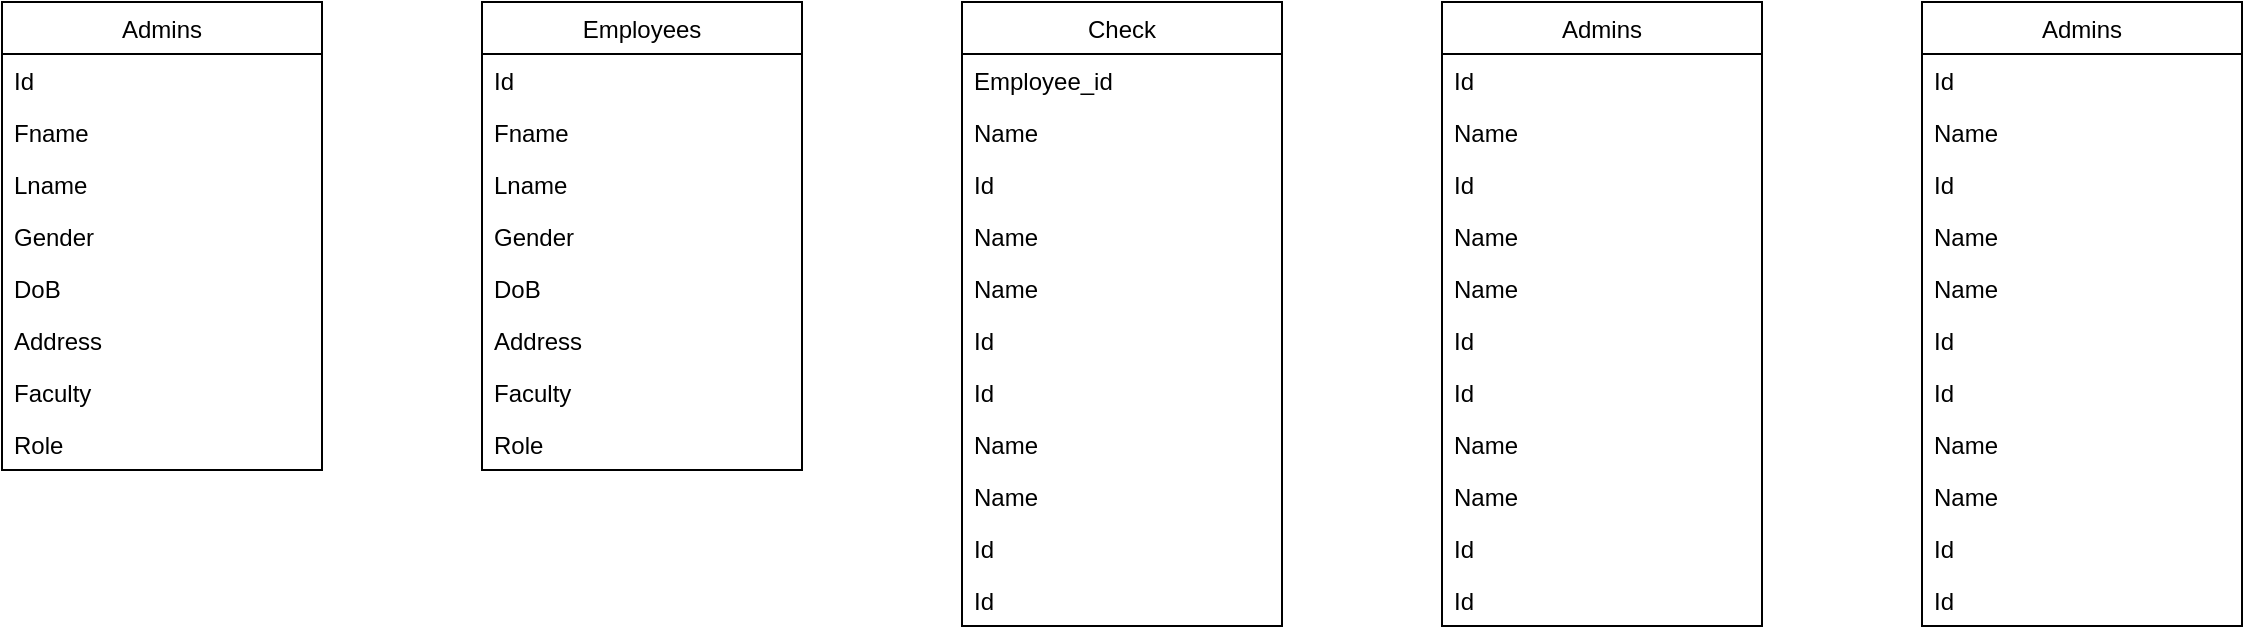 <mxfile version="16.6.4" type="device"><diagram id="1mXmsZe5PBc4BgzJzt6q" name="Page-1"><mxGraphModel dx="1332" dy="745" grid="1" gridSize="10" guides="1" tooltips="1" connect="1" arrows="1" fold="1" page="1" pageScale="1" pageWidth="1200" pageHeight="1100" background="none" math="0" shadow="0"><root><mxCell id="0"/><mxCell id="1" parent="0"/><mxCell id="xM0v-x5c6McNRtGefjO0-1" value="Admins" style="swimlane;fontStyle=0;childLayout=stackLayout;horizontal=1;startSize=26;fillColor=none;horizontalStack=0;resizeParent=1;resizeParentMax=0;resizeLast=0;collapsible=1;marginBottom=0;" vertex="1" parent="1"><mxGeometry x="40" y="80" width="160" height="234" as="geometry"/></mxCell><mxCell id="xM0v-x5c6McNRtGefjO0-2" value="Id" style="text;strokeColor=none;fillColor=none;align=left;verticalAlign=top;spacingLeft=4;spacingRight=4;overflow=hidden;rotatable=0;points=[[0,0.5],[1,0.5]];portConstraint=eastwest;" vertex="1" parent="xM0v-x5c6McNRtGefjO0-1"><mxGeometry y="26" width="160" height="26" as="geometry"/></mxCell><mxCell id="xM0v-x5c6McNRtGefjO0-3" value="Fname" style="text;strokeColor=none;fillColor=none;align=left;verticalAlign=top;spacingLeft=4;spacingRight=4;overflow=hidden;rotatable=0;points=[[0,0.5],[1,0.5]];portConstraint=eastwest;" vertex="1" parent="xM0v-x5c6McNRtGefjO0-1"><mxGeometry y="52" width="160" height="26" as="geometry"/></mxCell><mxCell id="xM0v-x5c6McNRtGefjO0-77" value="Lname" style="text;strokeColor=none;fillColor=none;align=left;verticalAlign=top;spacingLeft=4;spacingRight=4;overflow=hidden;rotatable=0;points=[[0,0.5],[1,0.5]];portConstraint=eastwest;" vertex="1" parent="xM0v-x5c6McNRtGefjO0-1"><mxGeometry y="78" width="160" height="26" as="geometry"/></mxCell><mxCell id="xM0v-x5c6McNRtGefjO0-76" value="Gender" style="text;strokeColor=none;fillColor=none;align=left;verticalAlign=top;spacingLeft=4;spacingRight=4;overflow=hidden;rotatable=0;points=[[0,0.5],[1,0.5]];portConstraint=eastwest;" vertex="1" parent="xM0v-x5c6McNRtGefjO0-1"><mxGeometry y="104" width="160" height="26" as="geometry"/></mxCell><mxCell id="xM0v-x5c6McNRtGefjO0-78" value="DoB" style="text;strokeColor=none;fillColor=none;align=left;verticalAlign=top;spacingLeft=4;spacingRight=4;overflow=hidden;rotatable=0;points=[[0,0.5],[1,0.5]];portConstraint=eastwest;" vertex="1" parent="xM0v-x5c6McNRtGefjO0-1"><mxGeometry y="130" width="160" height="26" as="geometry"/></mxCell><mxCell id="xM0v-x5c6McNRtGefjO0-79" value="Address" style="text;strokeColor=none;fillColor=none;align=left;verticalAlign=top;spacingLeft=4;spacingRight=4;overflow=hidden;rotatable=0;points=[[0,0.5],[1,0.5]];portConstraint=eastwest;" vertex="1" parent="xM0v-x5c6McNRtGefjO0-1"><mxGeometry y="156" width="160" height="26" as="geometry"/></mxCell><mxCell id="xM0v-x5c6McNRtGefjO0-86" value="Faculty" style="text;strokeColor=none;fillColor=none;align=left;verticalAlign=top;spacingLeft=4;spacingRight=4;overflow=hidden;rotatable=0;points=[[0,0.5],[1,0.5]];portConstraint=eastwest;" vertex="1" parent="xM0v-x5c6McNRtGefjO0-1"><mxGeometry y="182" width="160" height="26" as="geometry"/></mxCell><mxCell id="xM0v-x5c6McNRtGefjO0-88" value="Role" style="text;strokeColor=none;fillColor=none;align=left;verticalAlign=top;spacingLeft=4;spacingRight=4;overflow=hidden;rotatable=0;points=[[0,0.5],[1,0.5]];portConstraint=eastwest;" vertex="1" parent="xM0v-x5c6McNRtGefjO0-1"><mxGeometry y="208" width="160" height="26" as="geometry"/></mxCell><mxCell id="xM0v-x5c6McNRtGefjO0-103" value="Check" style="swimlane;fontStyle=0;childLayout=stackLayout;horizontal=1;startSize=26;fillColor=none;horizontalStack=0;resizeParent=1;resizeParentMax=0;resizeLast=0;collapsible=1;marginBottom=0;" vertex="1" parent="1"><mxGeometry x="520" y="80" width="160" height="312" as="geometry"/></mxCell><mxCell id="xM0v-x5c6McNRtGefjO0-104" value="Employee_id" style="text;strokeColor=none;fillColor=none;align=left;verticalAlign=top;spacingLeft=4;spacingRight=4;overflow=hidden;rotatable=0;points=[[0,0.5],[1,0.5]];portConstraint=eastwest;" vertex="1" parent="xM0v-x5c6McNRtGefjO0-103"><mxGeometry y="26" width="160" height="26" as="geometry"/></mxCell><mxCell id="xM0v-x5c6McNRtGefjO0-105" value="Name" style="text;strokeColor=none;fillColor=none;align=left;verticalAlign=top;spacingLeft=4;spacingRight=4;overflow=hidden;rotatable=0;points=[[0,0.5],[1,0.5]];portConstraint=eastwest;" vertex="1" parent="xM0v-x5c6McNRtGefjO0-103"><mxGeometry y="52" width="160" height="26" as="geometry"/></mxCell><mxCell id="xM0v-x5c6McNRtGefjO0-106" value="Id" style="text;strokeColor=none;fillColor=none;align=left;verticalAlign=top;spacingLeft=4;spacingRight=4;overflow=hidden;rotatable=0;points=[[0,0.5],[1,0.5]];portConstraint=eastwest;" vertex="1" parent="xM0v-x5c6McNRtGefjO0-103"><mxGeometry y="78" width="160" height="26" as="geometry"/></mxCell><mxCell id="xM0v-x5c6McNRtGefjO0-107" value="Name" style="text;strokeColor=none;fillColor=none;align=left;verticalAlign=top;spacingLeft=4;spacingRight=4;overflow=hidden;rotatable=0;points=[[0,0.5],[1,0.5]];portConstraint=eastwest;" vertex="1" parent="xM0v-x5c6McNRtGefjO0-103"><mxGeometry y="104" width="160" height="26" as="geometry"/></mxCell><mxCell id="xM0v-x5c6McNRtGefjO0-108" value="Name" style="text;strokeColor=none;fillColor=none;align=left;verticalAlign=top;spacingLeft=4;spacingRight=4;overflow=hidden;rotatable=0;points=[[0,0.5],[1,0.5]];portConstraint=eastwest;" vertex="1" parent="xM0v-x5c6McNRtGefjO0-103"><mxGeometry y="130" width="160" height="26" as="geometry"/></mxCell><mxCell id="xM0v-x5c6McNRtGefjO0-109" value="Id" style="text;strokeColor=none;fillColor=none;align=left;verticalAlign=top;spacingLeft=4;spacingRight=4;overflow=hidden;rotatable=0;points=[[0,0.5],[1,0.5]];portConstraint=eastwest;" vertex="1" parent="xM0v-x5c6McNRtGefjO0-103"><mxGeometry y="156" width="160" height="26" as="geometry"/></mxCell><mxCell id="xM0v-x5c6McNRtGefjO0-110" value="Id" style="text;strokeColor=none;fillColor=none;align=left;verticalAlign=top;spacingLeft=4;spacingRight=4;overflow=hidden;rotatable=0;points=[[0,0.5],[1,0.5]];portConstraint=eastwest;" vertex="1" parent="xM0v-x5c6McNRtGefjO0-103"><mxGeometry y="182" width="160" height="26" as="geometry"/></mxCell><mxCell id="xM0v-x5c6McNRtGefjO0-111" value="Name" style="text;strokeColor=none;fillColor=none;align=left;verticalAlign=top;spacingLeft=4;spacingRight=4;overflow=hidden;rotatable=0;points=[[0,0.5],[1,0.5]];portConstraint=eastwest;" vertex="1" parent="xM0v-x5c6McNRtGefjO0-103"><mxGeometry y="208" width="160" height="26" as="geometry"/></mxCell><mxCell id="xM0v-x5c6McNRtGefjO0-112" value="Name" style="text;strokeColor=none;fillColor=none;align=left;verticalAlign=top;spacingLeft=4;spacingRight=4;overflow=hidden;rotatable=0;points=[[0,0.5],[1,0.5]];portConstraint=eastwest;" vertex="1" parent="xM0v-x5c6McNRtGefjO0-103"><mxGeometry y="234" width="160" height="26" as="geometry"/></mxCell><mxCell id="xM0v-x5c6McNRtGefjO0-113" value="Id" style="text;strokeColor=none;fillColor=none;align=left;verticalAlign=top;spacingLeft=4;spacingRight=4;overflow=hidden;rotatable=0;points=[[0,0.5],[1,0.5]];portConstraint=eastwest;" vertex="1" parent="xM0v-x5c6McNRtGefjO0-103"><mxGeometry y="260" width="160" height="26" as="geometry"/></mxCell><mxCell id="xM0v-x5c6McNRtGefjO0-114" value="Id" style="text;strokeColor=none;fillColor=none;align=left;verticalAlign=top;spacingLeft=4;spacingRight=4;overflow=hidden;rotatable=0;points=[[0,0.5],[1,0.5]];portConstraint=eastwest;" vertex="1" parent="xM0v-x5c6McNRtGefjO0-103"><mxGeometry y="286" width="160" height="26" as="geometry"/></mxCell><mxCell id="xM0v-x5c6McNRtGefjO0-115" value="Admins" style="swimlane;fontStyle=0;childLayout=stackLayout;horizontal=1;startSize=26;fillColor=none;horizontalStack=0;resizeParent=1;resizeParentMax=0;resizeLast=0;collapsible=1;marginBottom=0;" vertex="1" parent="1"><mxGeometry x="760" y="80" width="160" height="312" as="geometry"/></mxCell><mxCell id="xM0v-x5c6McNRtGefjO0-116" value="Id" style="text;strokeColor=none;fillColor=none;align=left;verticalAlign=top;spacingLeft=4;spacingRight=4;overflow=hidden;rotatable=0;points=[[0,0.5],[1,0.5]];portConstraint=eastwest;" vertex="1" parent="xM0v-x5c6McNRtGefjO0-115"><mxGeometry y="26" width="160" height="26" as="geometry"/></mxCell><mxCell id="xM0v-x5c6McNRtGefjO0-117" value="Name" style="text;strokeColor=none;fillColor=none;align=left;verticalAlign=top;spacingLeft=4;spacingRight=4;overflow=hidden;rotatable=0;points=[[0,0.5],[1,0.5]];portConstraint=eastwest;" vertex="1" parent="xM0v-x5c6McNRtGefjO0-115"><mxGeometry y="52" width="160" height="26" as="geometry"/></mxCell><mxCell id="xM0v-x5c6McNRtGefjO0-118" value="Id" style="text;strokeColor=none;fillColor=none;align=left;verticalAlign=top;spacingLeft=4;spacingRight=4;overflow=hidden;rotatable=0;points=[[0,0.5],[1,0.5]];portConstraint=eastwest;" vertex="1" parent="xM0v-x5c6McNRtGefjO0-115"><mxGeometry y="78" width="160" height="26" as="geometry"/></mxCell><mxCell id="xM0v-x5c6McNRtGefjO0-119" value="Name" style="text;strokeColor=none;fillColor=none;align=left;verticalAlign=top;spacingLeft=4;spacingRight=4;overflow=hidden;rotatable=0;points=[[0,0.5],[1,0.5]];portConstraint=eastwest;" vertex="1" parent="xM0v-x5c6McNRtGefjO0-115"><mxGeometry y="104" width="160" height="26" as="geometry"/></mxCell><mxCell id="xM0v-x5c6McNRtGefjO0-120" value="Name" style="text;strokeColor=none;fillColor=none;align=left;verticalAlign=top;spacingLeft=4;spacingRight=4;overflow=hidden;rotatable=0;points=[[0,0.5],[1,0.5]];portConstraint=eastwest;" vertex="1" parent="xM0v-x5c6McNRtGefjO0-115"><mxGeometry y="130" width="160" height="26" as="geometry"/></mxCell><mxCell id="xM0v-x5c6McNRtGefjO0-121" value="Id" style="text;strokeColor=none;fillColor=none;align=left;verticalAlign=top;spacingLeft=4;spacingRight=4;overflow=hidden;rotatable=0;points=[[0,0.5],[1,0.5]];portConstraint=eastwest;" vertex="1" parent="xM0v-x5c6McNRtGefjO0-115"><mxGeometry y="156" width="160" height="26" as="geometry"/></mxCell><mxCell id="xM0v-x5c6McNRtGefjO0-122" value="Id" style="text;strokeColor=none;fillColor=none;align=left;verticalAlign=top;spacingLeft=4;spacingRight=4;overflow=hidden;rotatable=0;points=[[0,0.5],[1,0.5]];portConstraint=eastwest;" vertex="1" parent="xM0v-x5c6McNRtGefjO0-115"><mxGeometry y="182" width="160" height="26" as="geometry"/></mxCell><mxCell id="xM0v-x5c6McNRtGefjO0-123" value="Name" style="text;strokeColor=none;fillColor=none;align=left;verticalAlign=top;spacingLeft=4;spacingRight=4;overflow=hidden;rotatable=0;points=[[0,0.5],[1,0.5]];portConstraint=eastwest;" vertex="1" parent="xM0v-x5c6McNRtGefjO0-115"><mxGeometry y="208" width="160" height="26" as="geometry"/></mxCell><mxCell id="xM0v-x5c6McNRtGefjO0-124" value="Name" style="text;strokeColor=none;fillColor=none;align=left;verticalAlign=top;spacingLeft=4;spacingRight=4;overflow=hidden;rotatable=0;points=[[0,0.5],[1,0.5]];portConstraint=eastwest;" vertex="1" parent="xM0v-x5c6McNRtGefjO0-115"><mxGeometry y="234" width="160" height="26" as="geometry"/></mxCell><mxCell id="xM0v-x5c6McNRtGefjO0-125" value="Id" style="text;strokeColor=none;fillColor=none;align=left;verticalAlign=top;spacingLeft=4;spacingRight=4;overflow=hidden;rotatable=0;points=[[0,0.5],[1,0.5]];portConstraint=eastwest;" vertex="1" parent="xM0v-x5c6McNRtGefjO0-115"><mxGeometry y="260" width="160" height="26" as="geometry"/></mxCell><mxCell id="xM0v-x5c6McNRtGefjO0-126" value="Id" style="text;strokeColor=none;fillColor=none;align=left;verticalAlign=top;spacingLeft=4;spacingRight=4;overflow=hidden;rotatable=0;points=[[0,0.5],[1,0.5]];portConstraint=eastwest;" vertex="1" parent="xM0v-x5c6McNRtGefjO0-115"><mxGeometry y="286" width="160" height="26" as="geometry"/></mxCell><mxCell id="xM0v-x5c6McNRtGefjO0-127" value="Admins" style="swimlane;fontStyle=0;childLayout=stackLayout;horizontal=1;startSize=26;fillColor=none;horizontalStack=0;resizeParent=1;resizeParentMax=0;resizeLast=0;collapsible=1;marginBottom=0;" vertex="1" parent="1"><mxGeometry x="1000" y="80" width="160" height="312" as="geometry"/></mxCell><mxCell id="xM0v-x5c6McNRtGefjO0-128" value="Id" style="text;strokeColor=none;fillColor=none;align=left;verticalAlign=top;spacingLeft=4;spacingRight=4;overflow=hidden;rotatable=0;points=[[0,0.5],[1,0.5]];portConstraint=eastwest;" vertex="1" parent="xM0v-x5c6McNRtGefjO0-127"><mxGeometry y="26" width="160" height="26" as="geometry"/></mxCell><mxCell id="xM0v-x5c6McNRtGefjO0-129" value="Name" style="text;strokeColor=none;fillColor=none;align=left;verticalAlign=top;spacingLeft=4;spacingRight=4;overflow=hidden;rotatable=0;points=[[0,0.5],[1,0.5]];portConstraint=eastwest;" vertex="1" parent="xM0v-x5c6McNRtGefjO0-127"><mxGeometry y="52" width="160" height="26" as="geometry"/></mxCell><mxCell id="xM0v-x5c6McNRtGefjO0-130" value="Id" style="text;strokeColor=none;fillColor=none;align=left;verticalAlign=top;spacingLeft=4;spacingRight=4;overflow=hidden;rotatable=0;points=[[0,0.5],[1,0.5]];portConstraint=eastwest;" vertex="1" parent="xM0v-x5c6McNRtGefjO0-127"><mxGeometry y="78" width="160" height="26" as="geometry"/></mxCell><mxCell id="xM0v-x5c6McNRtGefjO0-131" value="Name" style="text;strokeColor=none;fillColor=none;align=left;verticalAlign=top;spacingLeft=4;spacingRight=4;overflow=hidden;rotatable=0;points=[[0,0.5],[1,0.5]];portConstraint=eastwest;" vertex="1" parent="xM0v-x5c6McNRtGefjO0-127"><mxGeometry y="104" width="160" height="26" as="geometry"/></mxCell><mxCell id="xM0v-x5c6McNRtGefjO0-132" value="Name" style="text;strokeColor=none;fillColor=none;align=left;verticalAlign=top;spacingLeft=4;spacingRight=4;overflow=hidden;rotatable=0;points=[[0,0.5],[1,0.5]];portConstraint=eastwest;" vertex="1" parent="xM0v-x5c6McNRtGefjO0-127"><mxGeometry y="130" width="160" height="26" as="geometry"/></mxCell><mxCell id="xM0v-x5c6McNRtGefjO0-133" value="Id" style="text;strokeColor=none;fillColor=none;align=left;verticalAlign=top;spacingLeft=4;spacingRight=4;overflow=hidden;rotatable=0;points=[[0,0.5],[1,0.5]];portConstraint=eastwest;" vertex="1" parent="xM0v-x5c6McNRtGefjO0-127"><mxGeometry y="156" width="160" height="26" as="geometry"/></mxCell><mxCell id="xM0v-x5c6McNRtGefjO0-134" value="Id" style="text;strokeColor=none;fillColor=none;align=left;verticalAlign=top;spacingLeft=4;spacingRight=4;overflow=hidden;rotatable=0;points=[[0,0.5],[1,0.5]];portConstraint=eastwest;" vertex="1" parent="xM0v-x5c6McNRtGefjO0-127"><mxGeometry y="182" width="160" height="26" as="geometry"/></mxCell><mxCell id="xM0v-x5c6McNRtGefjO0-135" value="Name" style="text;strokeColor=none;fillColor=none;align=left;verticalAlign=top;spacingLeft=4;spacingRight=4;overflow=hidden;rotatable=0;points=[[0,0.5],[1,0.5]];portConstraint=eastwest;" vertex="1" parent="xM0v-x5c6McNRtGefjO0-127"><mxGeometry y="208" width="160" height="26" as="geometry"/></mxCell><mxCell id="xM0v-x5c6McNRtGefjO0-136" value="Name" style="text;strokeColor=none;fillColor=none;align=left;verticalAlign=top;spacingLeft=4;spacingRight=4;overflow=hidden;rotatable=0;points=[[0,0.5],[1,0.5]];portConstraint=eastwest;" vertex="1" parent="xM0v-x5c6McNRtGefjO0-127"><mxGeometry y="234" width="160" height="26" as="geometry"/></mxCell><mxCell id="xM0v-x5c6McNRtGefjO0-137" value="Id" style="text;strokeColor=none;fillColor=none;align=left;verticalAlign=top;spacingLeft=4;spacingRight=4;overflow=hidden;rotatable=0;points=[[0,0.5],[1,0.5]];portConstraint=eastwest;" vertex="1" parent="xM0v-x5c6McNRtGefjO0-127"><mxGeometry y="260" width="160" height="26" as="geometry"/></mxCell><mxCell id="xM0v-x5c6McNRtGefjO0-138" value="Id" style="text;strokeColor=none;fillColor=none;align=left;verticalAlign=top;spacingLeft=4;spacingRight=4;overflow=hidden;rotatable=0;points=[[0,0.5],[1,0.5]];portConstraint=eastwest;" vertex="1" parent="xM0v-x5c6McNRtGefjO0-127"><mxGeometry y="286" width="160" height="26" as="geometry"/></mxCell><mxCell id="xM0v-x5c6McNRtGefjO0-139" value="Employees" style="swimlane;fontStyle=0;childLayout=stackLayout;horizontal=1;startSize=26;fillColor=none;horizontalStack=0;resizeParent=1;resizeParentMax=0;resizeLast=0;collapsible=1;marginBottom=0;" vertex="1" parent="1"><mxGeometry x="280" y="80" width="160" height="234" as="geometry"/></mxCell><mxCell id="xM0v-x5c6McNRtGefjO0-140" value="Id" style="text;strokeColor=none;fillColor=none;align=left;verticalAlign=top;spacingLeft=4;spacingRight=4;overflow=hidden;rotatable=0;points=[[0,0.5],[1,0.5]];portConstraint=eastwest;" vertex="1" parent="xM0v-x5c6McNRtGefjO0-139"><mxGeometry y="26" width="160" height="26" as="geometry"/></mxCell><mxCell id="xM0v-x5c6McNRtGefjO0-141" value="Fname" style="text;strokeColor=none;fillColor=none;align=left;verticalAlign=top;spacingLeft=4;spacingRight=4;overflow=hidden;rotatable=0;points=[[0,0.5],[1,0.5]];portConstraint=eastwest;" vertex="1" parent="xM0v-x5c6McNRtGefjO0-139"><mxGeometry y="52" width="160" height="26" as="geometry"/></mxCell><mxCell id="xM0v-x5c6McNRtGefjO0-142" value="Lname" style="text;strokeColor=none;fillColor=none;align=left;verticalAlign=top;spacingLeft=4;spacingRight=4;overflow=hidden;rotatable=0;points=[[0,0.5],[1,0.5]];portConstraint=eastwest;" vertex="1" parent="xM0v-x5c6McNRtGefjO0-139"><mxGeometry y="78" width="160" height="26" as="geometry"/></mxCell><mxCell id="xM0v-x5c6McNRtGefjO0-143" value="Gender" style="text;strokeColor=none;fillColor=none;align=left;verticalAlign=top;spacingLeft=4;spacingRight=4;overflow=hidden;rotatable=0;points=[[0,0.5],[1,0.5]];portConstraint=eastwest;" vertex="1" parent="xM0v-x5c6McNRtGefjO0-139"><mxGeometry y="104" width="160" height="26" as="geometry"/></mxCell><mxCell id="xM0v-x5c6McNRtGefjO0-144" value="DoB" style="text;strokeColor=none;fillColor=none;align=left;verticalAlign=top;spacingLeft=4;spacingRight=4;overflow=hidden;rotatable=0;points=[[0,0.5],[1,0.5]];portConstraint=eastwest;" vertex="1" parent="xM0v-x5c6McNRtGefjO0-139"><mxGeometry y="130" width="160" height="26" as="geometry"/></mxCell><mxCell id="xM0v-x5c6McNRtGefjO0-145" value="Address" style="text;strokeColor=none;fillColor=none;align=left;verticalAlign=top;spacingLeft=4;spacingRight=4;overflow=hidden;rotatable=0;points=[[0,0.5],[1,0.5]];portConstraint=eastwest;" vertex="1" parent="xM0v-x5c6McNRtGefjO0-139"><mxGeometry y="156" width="160" height="26" as="geometry"/></mxCell><mxCell id="xM0v-x5c6McNRtGefjO0-146" value="Faculty" style="text;strokeColor=none;fillColor=none;align=left;verticalAlign=top;spacingLeft=4;spacingRight=4;overflow=hidden;rotatable=0;points=[[0,0.5],[1,0.5]];portConstraint=eastwest;" vertex="1" parent="xM0v-x5c6McNRtGefjO0-139"><mxGeometry y="182" width="160" height="26" as="geometry"/></mxCell><mxCell id="xM0v-x5c6McNRtGefjO0-147" value="Role" style="text;strokeColor=none;fillColor=none;align=left;verticalAlign=top;spacingLeft=4;spacingRight=4;overflow=hidden;rotatable=0;points=[[0,0.5],[1,0.5]];portConstraint=eastwest;" vertex="1" parent="xM0v-x5c6McNRtGefjO0-139"><mxGeometry y="208" width="160" height="26" as="geometry"/></mxCell></root></mxGraphModel></diagram></mxfile>